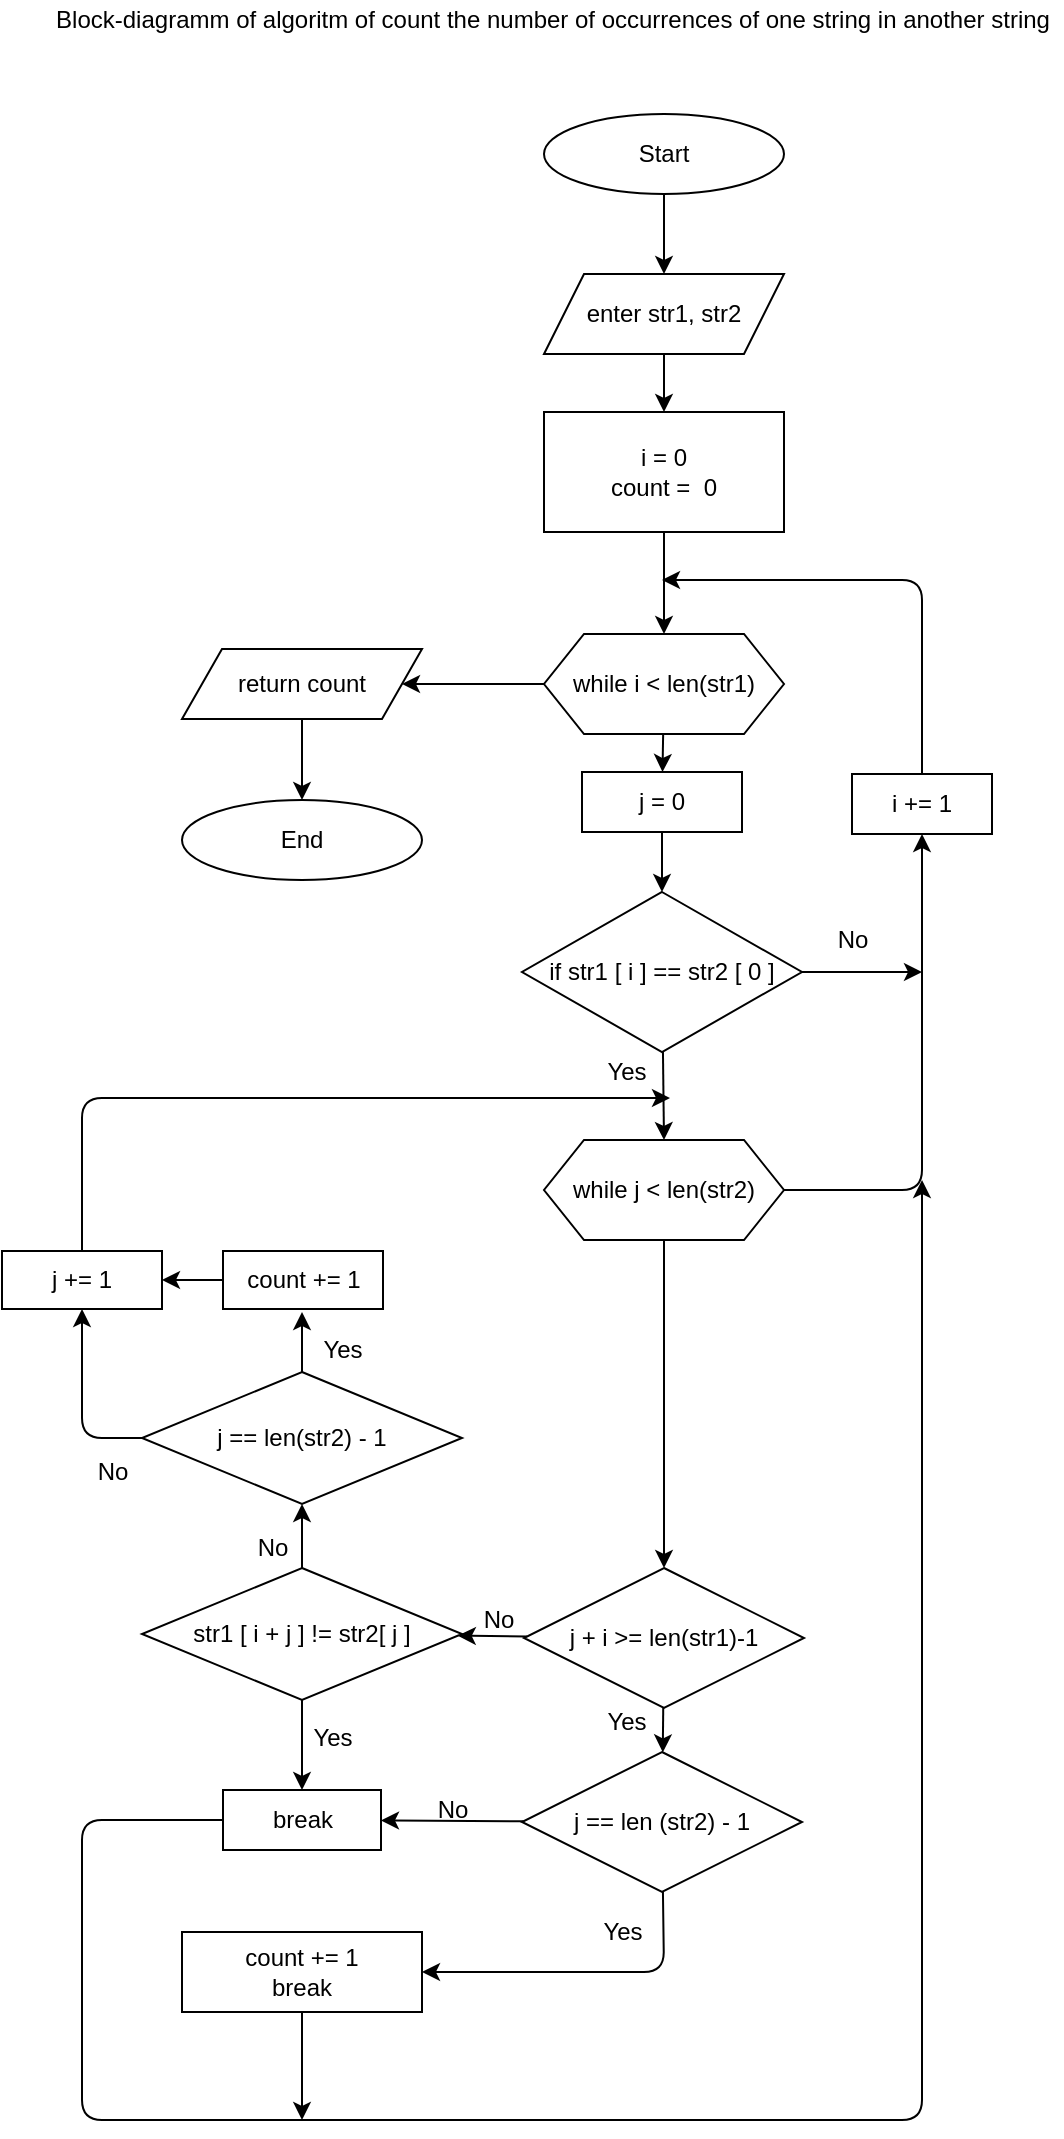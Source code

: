 <mxfile>
    <diagram id="47znvVhX0O4-EXzci9-m" name="Страница 1">
        <mxGraphModel dx="959" dy="543" grid="1" gridSize="10" guides="1" tooltips="1" connect="1" arrows="1" fold="1" page="1" pageScale="1" pageWidth="827" pageHeight="1169" math="0" shadow="0">
            <root>
                <mxCell id="0"/>
                <mxCell id="1" parent="0"/>
                <mxCell id="9" value="" style="edgeStyle=none;html=1;" parent="1" source="2" target="8" edge="1">
                    <mxGeometry relative="1" as="geometry"/>
                </mxCell>
                <mxCell id="2" value="Start" style="ellipse;whiteSpace=wrap;html=1;" parent="1" vertex="1">
                    <mxGeometry x="421" y="117" width="120" height="40" as="geometry"/>
                </mxCell>
                <mxCell id="6" value="" style="edgeStyle=none;html=1;" parent="1" source="3" target="5" edge="1">
                    <mxGeometry relative="1" as="geometry"/>
                </mxCell>
                <mxCell id="3" value="i = 0&lt;br&gt;count =&amp;nbsp; 0" style="whiteSpace=wrap;html=1;" parent="1" vertex="1">
                    <mxGeometry x="421" y="266" width="120" height="60" as="geometry"/>
                </mxCell>
                <mxCell id="12" value="" style="edgeStyle=none;html=1;" parent="1" source="5" target="11" edge="1">
                    <mxGeometry relative="1" as="geometry"/>
                </mxCell>
                <mxCell id="23" value="" style="edgeStyle=none;html=1;" parent="1" source="5" target="22" edge="1">
                    <mxGeometry relative="1" as="geometry"/>
                </mxCell>
                <mxCell id="5" value="while i &amp;lt; len(str1)" style="shape=hexagon;perimeter=hexagonPerimeter2;whiteSpace=wrap;html=1;fixedSize=1;" parent="1" vertex="1">
                    <mxGeometry x="421" y="377" width="120" height="50" as="geometry"/>
                </mxCell>
                <mxCell id="10" value="" style="edgeStyle=none;html=1;" parent="1" source="8" target="3" edge="1">
                    <mxGeometry relative="1" as="geometry"/>
                </mxCell>
                <mxCell id="8" value="enter str1, str2" style="shape=parallelogram;perimeter=parallelogramPerimeter;whiteSpace=wrap;html=1;fixedSize=1;" parent="1" vertex="1">
                    <mxGeometry x="421" y="197" width="120" height="40" as="geometry"/>
                </mxCell>
                <mxCell id="27" value="" style="edgeStyle=none;html=1;" parent="1" source="11" target="26" edge="1">
                    <mxGeometry relative="1" as="geometry"/>
                </mxCell>
                <mxCell id="11" value="j = 0" style="whiteSpace=wrap;html=1;" parent="1" vertex="1">
                    <mxGeometry x="440" y="446" width="80" height="30" as="geometry"/>
                </mxCell>
                <mxCell id="33" value="" style="edgeStyle=none;html=1;" parent="1" source="13" target="32" edge="1">
                    <mxGeometry relative="1" as="geometry"/>
                </mxCell>
                <mxCell id="74" value="" style="edgeStyle=none;html=1;" parent="1" source="13" target="73" edge="1">
                    <mxGeometry relative="1" as="geometry">
                        <Array as="points">
                            <mxPoint x="610" y="655"/>
                        </Array>
                    </mxGeometry>
                </mxCell>
                <mxCell id="13" value="while j &amp;lt; len(str2)" style="shape=hexagon;perimeter=hexagonPerimeter2;whiteSpace=wrap;html=1;fixedSize=1;" parent="1" vertex="1">
                    <mxGeometry x="421" y="630" width="120" height="50" as="geometry"/>
                </mxCell>
                <mxCell id="25" value="" style="edgeStyle=none;html=1;" parent="1" source="22" target="24" edge="1">
                    <mxGeometry relative="1" as="geometry"/>
                </mxCell>
                <mxCell id="22" value="return count" style="shape=parallelogram;perimeter=parallelogramPerimeter;whiteSpace=wrap;html=1;fixedSize=1;" parent="1" vertex="1">
                    <mxGeometry x="240" y="384.5" width="120" height="35" as="geometry"/>
                </mxCell>
                <mxCell id="24" value="End" style="ellipse;whiteSpace=wrap;html=1;" parent="1" vertex="1">
                    <mxGeometry x="240" y="460" width="120" height="40" as="geometry"/>
                </mxCell>
                <mxCell id="30" style="edgeStyle=none;html=1;entryX=0.5;entryY=0;entryDx=0;entryDy=0;" parent="1" source="26" target="13" edge="1">
                    <mxGeometry relative="1" as="geometry">
                        <mxPoint x="481" y="616" as="targetPoint"/>
                    </mxGeometry>
                </mxCell>
                <mxCell id="72" style="edgeStyle=none;html=1;" parent="1" source="26" edge="1">
                    <mxGeometry relative="1" as="geometry">
                        <mxPoint x="610" y="546" as="targetPoint"/>
                    </mxGeometry>
                </mxCell>
                <mxCell id="26" value="if str1 [ i ] == str2 [ 0 ]" style="rhombus;whiteSpace=wrap;html=1;" parent="1" vertex="1">
                    <mxGeometry x="410" y="506" width="140" height="80" as="geometry"/>
                </mxCell>
                <mxCell id="31" value="Yes" style="text;html=1;align=center;verticalAlign=middle;resizable=0;points=[];autosize=1;strokeColor=none;fillColor=none;" parent="1" vertex="1">
                    <mxGeometry x="442" y="586" width="40" height="20" as="geometry"/>
                </mxCell>
                <mxCell id="35" value="" style="edgeStyle=none;html=1;" parent="1" source="32" target="34" edge="1">
                    <mxGeometry relative="1" as="geometry"/>
                </mxCell>
                <mxCell id="55" value="" style="edgeStyle=none;html=1;" parent="1" source="32" target="51" edge="1">
                    <mxGeometry relative="1" as="geometry"/>
                </mxCell>
                <mxCell id="32" value="j + i &amp;gt;= len(str1)-1" style="rhombus;whiteSpace=wrap;html=1;" parent="1" vertex="1">
                    <mxGeometry x="411" y="844" width="140" height="70" as="geometry"/>
                </mxCell>
                <mxCell id="40" value="" style="edgeStyle=none;html=1;" parent="1" source="34" target="39" edge="1">
                    <mxGeometry relative="1" as="geometry">
                        <Array as="points">
                            <mxPoint x="481" y="1046"/>
                        </Array>
                    </mxGeometry>
                </mxCell>
                <mxCell id="43" value="" style="edgeStyle=none;html=1;" parent="1" source="34" target="42" edge="1">
                    <mxGeometry relative="1" as="geometry"/>
                </mxCell>
                <mxCell id="34" value="j == len (str2) - 1" style="rhombus;whiteSpace=wrap;html=1;" parent="1" vertex="1">
                    <mxGeometry x="410" y="936" width="140" height="70" as="geometry"/>
                </mxCell>
                <mxCell id="37" value="Yes" style="text;html=1;align=center;verticalAlign=middle;resizable=0;points=[];autosize=1;strokeColor=none;fillColor=none;" parent="1" vertex="1">
                    <mxGeometry x="442" y="911" width="40" height="20" as="geometry"/>
                </mxCell>
                <mxCell id="79" style="edgeStyle=none;html=1;" edge="1" parent="1" source="39">
                    <mxGeometry relative="1" as="geometry">
                        <mxPoint x="300" y="1120" as="targetPoint"/>
                    </mxGeometry>
                </mxCell>
                <mxCell id="39" value="count += 1&lt;br&gt;break" style="whiteSpace=wrap;html=1;" parent="1" vertex="1">
                    <mxGeometry x="240" y="1026" width="120" height="40" as="geometry"/>
                </mxCell>
                <mxCell id="41" value="Yes" style="text;html=1;align=center;verticalAlign=middle;resizable=0;points=[];autosize=1;strokeColor=none;fillColor=none;" parent="1" vertex="1">
                    <mxGeometry x="440" y="1016" width="40" height="20" as="geometry"/>
                </mxCell>
                <mxCell id="78" style="edgeStyle=none;html=1;" edge="1" parent="1" source="42">
                    <mxGeometry relative="1" as="geometry">
                        <mxPoint x="610" y="650" as="targetPoint"/>
                        <Array as="points">
                            <mxPoint x="190" y="970"/>
                            <mxPoint x="190" y="1120"/>
                            <mxPoint x="610" y="1120"/>
                        </Array>
                    </mxGeometry>
                </mxCell>
                <mxCell id="42" value="break" style="whiteSpace=wrap;html=1;" parent="1" vertex="1">
                    <mxGeometry x="260.5" y="955" width="79" height="30" as="geometry"/>
                </mxCell>
                <mxCell id="44" value="No" style="text;html=1;align=center;verticalAlign=middle;resizable=0;points=[];autosize=1;strokeColor=none;fillColor=none;" parent="1" vertex="1">
                    <mxGeometry x="360" y="955" width="30" height="20" as="geometry"/>
                </mxCell>
                <mxCell id="62" value="" style="edgeStyle=none;html=1;" parent="1" source="47" edge="1">
                    <mxGeometry relative="1" as="geometry">
                        <mxPoint x="300" y="716" as="targetPoint"/>
                    </mxGeometry>
                </mxCell>
                <mxCell id="66" style="edgeStyle=none;html=1;entryX=0.5;entryY=1;entryDx=0;entryDy=0;" parent="1" source="47" target="64" edge="1">
                    <mxGeometry relative="1" as="geometry">
                        <Array as="points">
                            <mxPoint x="190" y="779"/>
                        </Array>
                    </mxGeometry>
                </mxCell>
                <mxCell id="47" value="j == len(str2) - 1" style="rhombus;whiteSpace=wrap;html=1;" parent="1" vertex="1">
                    <mxGeometry x="220" y="746" width="160" height="66" as="geometry"/>
                </mxCell>
                <mxCell id="50" value="No" style="text;html=1;align=center;verticalAlign=middle;resizable=0;points=[];autosize=1;strokeColor=none;fillColor=none;" parent="1" vertex="1">
                    <mxGeometry x="383" y="860" width="30" height="20" as="geometry"/>
                </mxCell>
                <mxCell id="56" value="" style="edgeStyle=none;html=1;" parent="1" source="51" target="42" edge="1">
                    <mxGeometry relative="1" as="geometry"/>
                </mxCell>
                <mxCell id="58" value="" style="edgeStyle=none;html=1;" parent="1" source="51" target="47" edge="1">
                    <mxGeometry relative="1" as="geometry"/>
                </mxCell>
                <mxCell id="51" value="str1 [ i + j ] != str2[ j ]" style="rhombus;whiteSpace=wrap;html=1;" parent="1" vertex="1">
                    <mxGeometry x="220" y="844" width="160" height="66" as="geometry"/>
                </mxCell>
                <mxCell id="57" value="Yes" style="text;html=1;align=center;verticalAlign=middle;resizable=0;points=[];autosize=1;strokeColor=none;fillColor=none;" parent="1" vertex="1">
                    <mxGeometry x="295" y="919" width="40" height="20" as="geometry"/>
                </mxCell>
                <mxCell id="59" value="No" style="text;html=1;align=center;verticalAlign=middle;resizable=0;points=[];autosize=1;strokeColor=none;fillColor=none;" parent="1" vertex="1">
                    <mxGeometry x="269.5" y="824" width="30" height="20" as="geometry"/>
                </mxCell>
                <mxCell id="65" value="" style="edgeStyle=none;html=1;" parent="1" source="61" target="64" edge="1">
                    <mxGeometry relative="1" as="geometry"/>
                </mxCell>
                <mxCell id="61" value="&lt;span&gt;count += 1&lt;/span&gt;" style="whiteSpace=wrap;html=1;" parent="1" vertex="1">
                    <mxGeometry x="260.5" y="685.5" width="80" height="29" as="geometry"/>
                </mxCell>
                <mxCell id="63" value="Yes" style="text;html=1;align=center;verticalAlign=middle;resizable=0;points=[];autosize=1;strokeColor=none;fillColor=none;" parent="1" vertex="1">
                    <mxGeometry x="299.5" y="725" width="40" height="20" as="geometry"/>
                </mxCell>
                <mxCell id="77" style="edgeStyle=none;html=1;entryX=1.05;entryY=1.15;entryDx=0;entryDy=0;entryPerimeter=0;" edge="1" parent="1" source="64" target="31">
                    <mxGeometry relative="1" as="geometry">
                        <Array as="points">
                            <mxPoint x="190" y="609"/>
                        </Array>
                    </mxGeometry>
                </mxCell>
                <mxCell id="64" value="&lt;span&gt;j += 1&lt;/span&gt;" style="whiteSpace=wrap;html=1;" parent="1" vertex="1">
                    <mxGeometry x="150" y="685.5" width="80" height="29" as="geometry"/>
                </mxCell>
                <mxCell id="67" value="No" style="text;html=1;align=center;verticalAlign=middle;resizable=0;points=[];autosize=1;strokeColor=none;fillColor=none;" parent="1" vertex="1">
                    <mxGeometry x="190" y="786" width="30" height="20" as="geometry"/>
                </mxCell>
                <mxCell id="69" value="Block-diagramm of algoritm of count the number of occurrences of one string in another string" style="text;html=1;align=center;verticalAlign=middle;resizable=0;points=[];autosize=1;strokeColor=none;fillColor=none;" parent="1" vertex="1">
                    <mxGeometry x="170" y="60" width="510" height="20" as="geometry"/>
                </mxCell>
                <mxCell id="75" style="edgeStyle=none;html=1;" parent="1" source="73" edge="1">
                    <mxGeometry relative="1" as="geometry">
                        <mxPoint x="480" y="350" as="targetPoint"/>
                        <Array as="points">
                            <mxPoint x="610" y="350"/>
                        </Array>
                    </mxGeometry>
                </mxCell>
                <mxCell id="73" value="i += 1" style="whiteSpace=wrap;html=1;" parent="1" vertex="1">
                    <mxGeometry x="575" y="447" width="70" height="30" as="geometry"/>
                </mxCell>
                <mxCell id="76" value="No" style="text;html=1;align=center;verticalAlign=middle;resizable=0;points=[];autosize=1;strokeColor=none;fillColor=none;" parent="1" vertex="1">
                    <mxGeometry x="560" y="520" width="30" height="20" as="geometry"/>
                </mxCell>
            </root>
        </mxGraphModel>
    </diagram>
</mxfile>